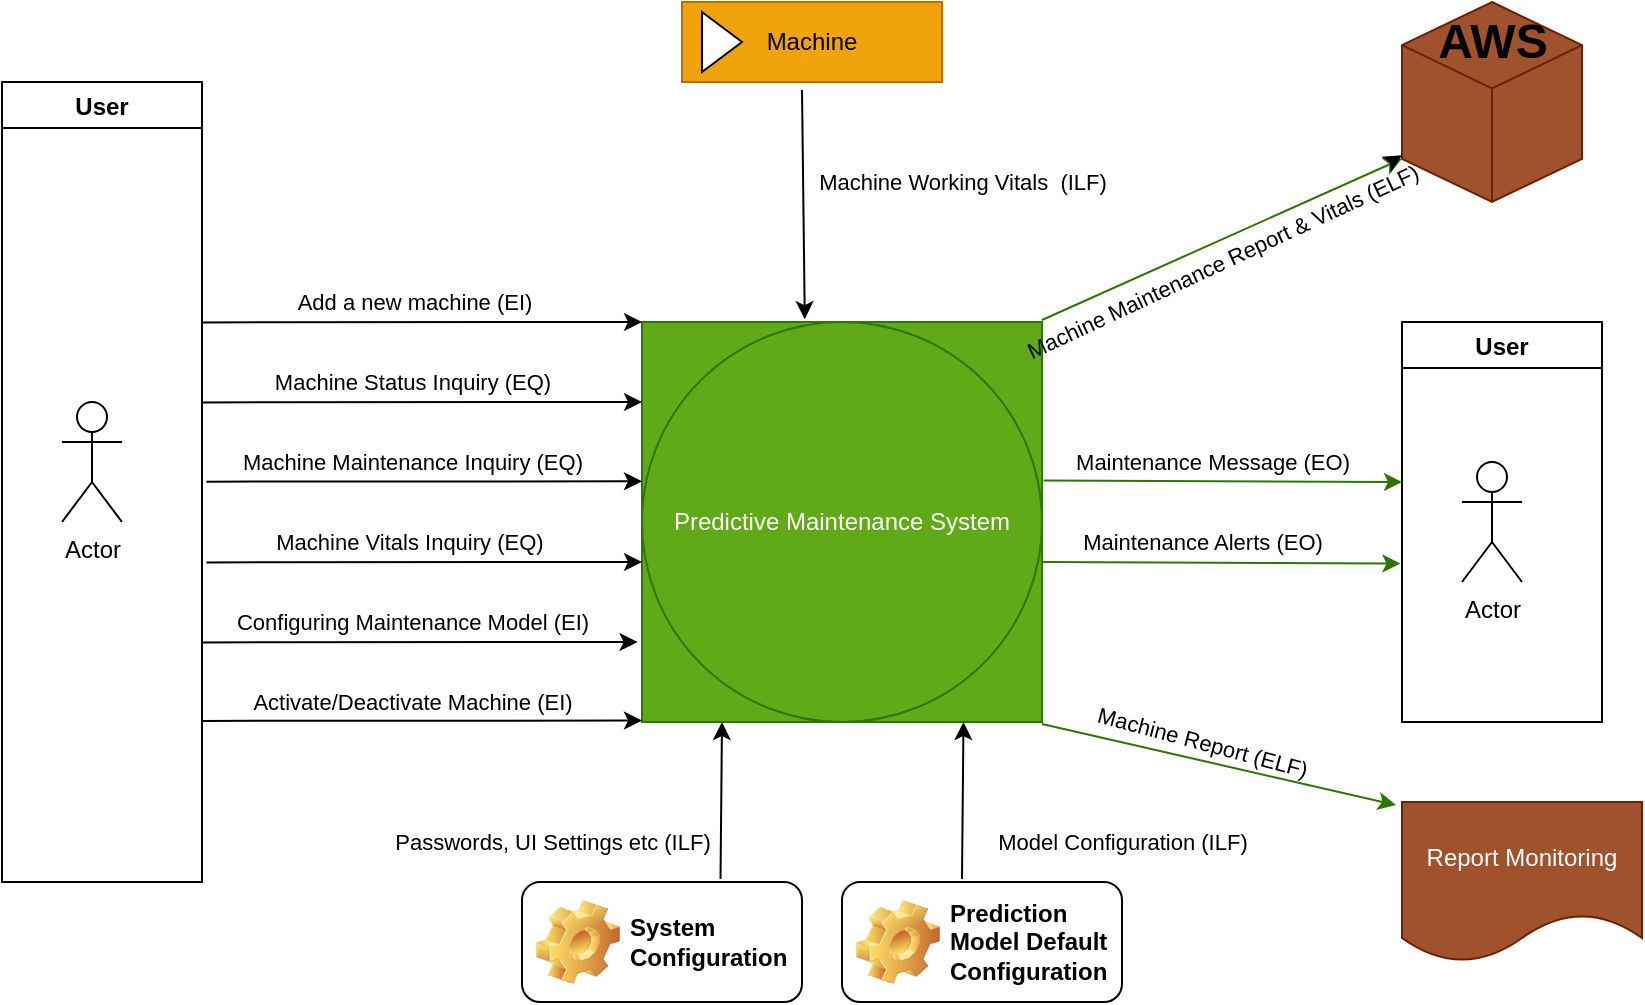 <mxfile>
    <diagram id="gaUe5QeEKyu5tRl4FH-M" name="Page-1">
        <mxGraphModel dx="843" dy="540" grid="1" gridSize="10" guides="1" tooltips="1" connect="1" arrows="1" fold="1" page="1" pageScale="1" pageWidth="827" pageHeight="1169" math="0" shadow="0">
            <root>
                <mxCell id="0"/>
                <mxCell id="1" parent="0"/>
                <object label="Predictive Maintenance System" id="2">
                    <mxCell style="shape=stencil(tZThDoIgEICfhr8NYT1Ao3oP0jOZBAwo6+1D0S1NXWu4Oba70+8+kRNR5ipuABFcIXpEhGQYhzXEzSTmzkDuY/LBreAXCbHivNU1NKLwPUOoCqzwbZWeED6Ee9qLslwrFSBCKzeqfNQDjAsVnsXPCOvbv0aRCfwbeLC9ZMwicv4du9tvA8428h1jB/vkvunAY+Nsqw+XDJz9j6UsZJYON2UXntdXq++qmJWx7Vytn/fpME6HdVZooS1lpbaw4lMKKeNMr+wgSCmMg8TeA32xffdiX/5dNv7IusQb);whiteSpace=wrap;html=1;fillColor=#60a917;strokeColor=#2D7600;fontColor=#ffffff;" parent="1" vertex="1">
                        <mxGeometry x="320" y="200" width="200" height="200" as="geometry"/>
                    </mxCell>
                </object>
                <mxCell id="3" value="User" style="swimlane;" parent="1" vertex="1">
                    <mxGeometry y="80" width="100" height="400" as="geometry">
                        <mxRectangle x="10" y="80" width="60" height="23" as="alternateBounds"/>
                    </mxGeometry>
                </mxCell>
                <mxCell id="7" value="Actor" style="shape=umlActor;verticalLabelPosition=bottom;verticalAlign=top;html=1;outlineConnect=0;" parent="3" vertex="1">
                    <mxGeometry x="30" y="160" width="30" height="60" as="geometry"/>
                </mxCell>
                <mxCell id="4" value="User" style="swimlane;" parent="1" vertex="1">
                    <mxGeometry x="700" y="200" width="100" height="200" as="geometry"/>
                </mxCell>
                <mxCell id="9" value="Actor" style="shape=umlActor;verticalLabelPosition=bottom;verticalAlign=top;html=1;outlineConnect=0;" parent="4" vertex="1">
                    <mxGeometry x="30" y="70" width="30" height="60" as="geometry"/>
                </mxCell>
                <mxCell id="5" value="System Configuration" style="label;whiteSpace=wrap;html=1;image=img/clipart/Gear_128x128.png" parent="1" vertex="1">
                    <mxGeometry x="260" y="480" width="140" height="60" as="geometry"/>
                </mxCell>
                <mxCell id="6" value="Prediction Model Default Configuration" style="label;whiteSpace=wrap;html=1;image=img/clipart/Gear_128x128.png" parent="1" vertex="1">
                    <mxGeometry x="420" y="480" width="140" height="60" as="geometry"/>
                </mxCell>
                <mxCell id="10" value="Machine" style="html=1;whiteSpace=wrap;container=1;recursiveResize=0;collapsible=0;fillColor=#f0a30a;fontColor=#000000;strokeColor=#BD7000;" parent="1" vertex="1">
                    <mxGeometry x="340" y="40" width="130" height="40" as="geometry"/>
                </mxCell>
                <mxCell id="11" value="" style="triangle;html=1;whiteSpace=wrap;" parent="10" vertex="1">
                    <mxGeometry x="10" y="5" width="20" height="30" as="geometry"/>
                </mxCell>
                <mxCell id="12" value="" style="html=1;whiteSpace=wrap;shape=isoCube2;backgroundOutline=1;isoAngle=15;fillColor=#a0522d;fontColor=#ffffff;strokeColor=#6D1F00;" parent="1" vertex="1">
                    <mxGeometry x="700" y="40" width="90" height="100" as="geometry"/>
                </mxCell>
                <mxCell id="13" value="AWS" style="text;strokeColor=none;fillColor=none;html=1;fontSize=24;fontStyle=1;verticalAlign=middle;align=center;imageWidth=20;imageHeight=20;fillOpacity=100;" parent="1" vertex="1">
                    <mxGeometry x="727.5" y="47.5" width="35" height="25" as="geometry"/>
                </mxCell>
                <mxCell id="14" value="Report Monitoring" style="shape=document;whiteSpace=wrap;html=1;boundedLbl=1;fillColor=#a0522d;fontColor=#ffffff;strokeColor=#6D1F00;" parent="1" vertex="1">
                    <mxGeometry x="700" y="440" width="120" height="80" as="geometry"/>
                </mxCell>
                <mxCell id="20" value="" style="endArrow=classic;html=1;entryX=-0.011;entryY=0.044;entryDx=0;entryDy=0;entryPerimeter=0;" parent="1" edge="1">
                    <mxGeometry width="50" height="50" relative="1" as="geometry">
                        <mxPoint x="102.2" y="279.83" as="sourcePoint"/>
                        <mxPoint x="320.0" y="279.63" as="targetPoint"/>
                    </mxGeometry>
                </mxCell>
                <mxCell id="21" value="" style="endArrow=classic;html=1;entryX=-0.011;entryY=0.044;entryDx=0;entryDy=0;entryPerimeter=0;" parent="1" edge="1">
                    <mxGeometry width="50" height="50" relative="1" as="geometry">
                        <mxPoint x="102.2" y="320.2" as="sourcePoint"/>
                        <mxPoint x="320" y="320" as="targetPoint"/>
                    </mxGeometry>
                </mxCell>
                <mxCell id="22" value="" style="endArrow=classic;html=1;entryX=-0.011;entryY=0.044;entryDx=0;entryDy=0;entryPerimeter=0;" parent="1" edge="1">
                    <mxGeometry width="50" height="50" relative="1" as="geometry">
                        <mxPoint x="100.0" y="360.2" as="sourcePoint"/>
                        <mxPoint x="317.8" y="360" as="targetPoint"/>
                    </mxGeometry>
                </mxCell>
                <mxCell id="23" value="" style="endArrow=classic;html=1;" parent="1" edge="1">
                    <mxGeometry width="50" height="50" relative="1" as="geometry">
                        <mxPoint x="100.0" y="200.2" as="sourcePoint"/>
                        <mxPoint x="320" y="200" as="targetPoint"/>
                    </mxGeometry>
                </mxCell>
                <mxCell id="24" value="" style="endArrow=classic;html=1;" parent="1" edge="1">
                    <mxGeometry width="50" height="50" relative="1" as="geometry">
                        <mxPoint x="100.0" y="240.2" as="sourcePoint"/>
                        <mxPoint x="320" y="240" as="targetPoint"/>
                    </mxGeometry>
                </mxCell>
                <mxCell id="25" value="" style="endArrow=classic;html=1;" parent="1" edge="1">
                    <mxGeometry width="50" height="50" relative="1" as="geometry">
                        <mxPoint x="100.0" y="399.46" as="sourcePoint"/>
                        <mxPoint x="320" y="399.26" as="targetPoint"/>
                    </mxGeometry>
                </mxCell>
                <mxCell id="26" value="&lt;font style=&quot;font-size: 11px&quot;&gt;Add a new machine (EI)&lt;/font&gt;" style="text;html=1;align=center;verticalAlign=middle;resizable=0;points=[];autosize=1;strokeColor=none;fillColor=none;" parent="1" vertex="1">
                    <mxGeometry x="141" y="180" width="130" height="20" as="geometry"/>
                </mxCell>
                <mxCell id="28" value="&lt;font style=&quot;font-size: 11px&quot;&gt;Machine Status Inquiry (EQ)&lt;/font&gt;" style="text;html=1;align=center;verticalAlign=middle;resizable=0;points=[];autosize=1;strokeColor=none;fillColor=none;" parent="1" vertex="1">
                    <mxGeometry x="130" y="220" width="150" height="20" as="geometry"/>
                </mxCell>
                <mxCell id="29" value="&lt;font style=&quot;font-size: 11px&quot;&gt;Machine Maintenance Inquiry (EQ)&lt;/font&gt;" style="text;html=1;align=center;verticalAlign=middle;resizable=0;points=[];autosize=1;strokeColor=none;fillColor=none;" parent="1" vertex="1">
                    <mxGeometry x="110" y="260" width="190" height="20" as="geometry"/>
                </mxCell>
                <mxCell id="30" value="&lt;font style=&quot;font-size: 11px&quot;&gt;Machine Vitals Inquiry (EQ)&amp;nbsp;&lt;/font&gt;" style="text;html=1;align=center;verticalAlign=middle;resizable=0;points=[];autosize=1;strokeColor=none;fillColor=none;" parent="1" vertex="1">
                    <mxGeometry x="130" y="300" width="150" height="20" as="geometry"/>
                </mxCell>
                <mxCell id="31" value="&lt;font style=&quot;font-size: 11px&quot;&gt;Configuring Maintenance Model (EI)&lt;/font&gt;" style="text;html=1;align=center;verticalAlign=middle;resizable=0;points=[];autosize=1;strokeColor=none;fillColor=none;" parent="1" vertex="1">
                    <mxGeometry x="110" y="340" width="190" height="20" as="geometry"/>
                </mxCell>
                <mxCell id="32" value="&lt;font style=&quot;font-size: 11px&quot;&gt;Activate/Deactivate Machine (EI)&lt;/font&gt;" style="text;html=1;align=center;verticalAlign=middle;resizable=0;points=[];autosize=1;strokeColor=none;fillColor=none;" parent="1" vertex="1">
                    <mxGeometry x="115" y="380" width="180" height="20" as="geometry"/>
                </mxCell>
                <mxCell id="33" value="" style="endArrow=classic;html=1;fontSize=11;entryX=0.2;entryY=1;entryDx=0;entryDy=0;entryPerimeter=0;exitX=0.709;exitY=-0.025;exitDx=0;exitDy=0;exitPerimeter=0;" parent="1" source="5" target="2" edge="1">
                    <mxGeometry width="50" height="50" relative="1" as="geometry">
                        <mxPoint x="320" y="450" as="sourcePoint"/>
                        <mxPoint x="370" y="400" as="targetPoint"/>
                    </mxGeometry>
                </mxCell>
                <mxCell id="35" value="" style="endArrow=classic;html=1;fontSize=11;entryX=0.2;entryY=1;entryDx=0;entryDy=0;entryPerimeter=0;exitX=0.709;exitY=-0.025;exitDx=0;exitDy=0;exitPerimeter=0;" parent="1" edge="1">
                    <mxGeometry width="50" height="50" relative="1" as="geometry">
                        <mxPoint x="480" y="478.5" as="sourcePoint"/>
                        <mxPoint x="480.74" y="400.0" as="targetPoint"/>
                    </mxGeometry>
                </mxCell>
                <mxCell id="36" value="Passwords, UI Settings etc (ILF)" style="text;html=1;align=center;verticalAlign=middle;resizable=0;points=[];autosize=1;strokeColor=none;fillColor=none;fontSize=11;" parent="1" vertex="1">
                    <mxGeometry x="190" y="450" width="170" height="20" as="geometry"/>
                </mxCell>
                <mxCell id="39" value="Model Configuration (ILF)" style="text;html=1;align=center;verticalAlign=middle;resizable=0;points=[];autosize=1;strokeColor=none;fillColor=none;fontSize=11;" parent="1" vertex="1">
                    <mxGeometry x="490" y="450" width="140" height="20" as="geometry"/>
                </mxCell>
                <mxCell id="40" value="" style="endArrow=classic;html=1;fontSize=11;entryX=0.407;entryY=-0.007;entryDx=0;entryDy=0;entryPerimeter=0;" edge="1" parent="1" target="2">
                    <mxGeometry width="50" height="50" relative="1" as="geometry">
                        <mxPoint x="400" y="84" as="sourcePoint"/>
                        <mxPoint x="440" y="240" as="targetPoint"/>
                    </mxGeometry>
                </mxCell>
                <mxCell id="41" value="Machine Working Vitals&amp;nbsp; (ILF)" style="text;html=1;align=center;verticalAlign=middle;resizable=0;points=[];autosize=1;strokeColor=none;fillColor=none;fontSize=11;" vertex="1" parent="1">
                    <mxGeometry x="400" y="120" width="160" height="20" as="geometry"/>
                </mxCell>
                <mxCell id="42" value="" style="endArrow=classic;html=1;exitX=1.004;exitY=0.396;exitDx=0;exitDy=0;exitPerimeter=0;fillColor=#60a917;strokeColor=#2D7600;" edge="1" parent="1" source="2">
                    <mxGeometry width="50" height="50" relative="1" as="geometry">
                        <mxPoint x="530" y="280" as="sourcePoint"/>
                        <mxPoint x="700" y="280" as="targetPoint"/>
                    </mxGeometry>
                </mxCell>
                <mxCell id="43" value="&lt;span style=&quot;font-size: 11px&quot;&gt;Maintenance Message (EO)&lt;/span&gt;" style="text;html=1;align=center;verticalAlign=middle;resizable=0;points=[];autosize=1;strokeColor=none;fillColor=none;" vertex="1" parent="1">
                    <mxGeometry x="530" y="260" width="150" height="20" as="geometry"/>
                </mxCell>
                <mxCell id="44" value="" style="endArrow=classic;html=1;exitX=1.004;exitY=0.396;exitDx=0;exitDy=0;exitPerimeter=0;fillColor=#60a917;strokeColor=#2D7600;" edge="1" parent="1">
                    <mxGeometry width="50" height="50" relative="1" as="geometry">
                        <mxPoint x="520" y="320.0" as="sourcePoint"/>
                        <mxPoint x="699.2" y="320.8" as="targetPoint"/>
                    </mxGeometry>
                </mxCell>
                <mxCell id="45" value="&lt;span style=&quot;font-size: 11px&quot;&gt;Maintenance Alerts (EO)&lt;/span&gt;" style="text;html=1;align=center;verticalAlign=middle;resizable=0;points=[];autosize=1;strokeColor=none;fillColor=none;" vertex="1" parent="1">
                    <mxGeometry x="530" y="300" width="140" height="20" as="geometry"/>
                </mxCell>
                <mxCell id="49" value="" style="endArrow=classic;html=1;fillColor=#60a917;strokeColor=#2D7600;entryX=0;entryY=0;entryDx=0;entryDy=78.393;entryPerimeter=0;" edge="1" parent="1" target="12">
                    <mxGeometry width="50" height="50" relative="1" as="geometry">
                        <mxPoint x="520" y="199" as="sourcePoint"/>
                        <mxPoint x="689.6" y="200" as="targetPoint"/>
                    </mxGeometry>
                </mxCell>
                <mxCell id="54" value="" style="edgeStyle=none;html=1;fontSize=11;" edge="1" parent="1" source="50" target="12">
                    <mxGeometry relative="1" as="geometry"/>
                </mxCell>
                <mxCell id="50" value="Machine Maintenance Report &amp;amp; Vitals (ELF)" style="text;html=1;align=center;verticalAlign=middle;resizable=0;points=[];autosize=1;strokeColor=none;fillColor=none;fontSize=11;rotation=-25;" vertex="1" parent="1">
                    <mxGeometry x="495" y="160" width="230" height="20" as="geometry"/>
                </mxCell>
                <mxCell id="51" value="" style="endArrow=classic;html=1;fillColor=#60a917;strokeColor=#2D7600;entryX=-0.025;entryY=0.019;entryDx=0;entryDy=0;entryPerimeter=0;" edge="1" parent="1" target="14">
                    <mxGeometry width="50" height="50" relative="1" as="geometry">
                        <mxPoint x="520" y="401" as="sourcePoint"/>
                        <mxPoint x="700" y="320.003" as="targetPoint"/>
                    </mxGeometry>
                </mxCell>
                <mxCell id="53" value="Machine Report (ELF)&lt;br&gt;" style="text;html=1;align=center;verticalAlign=middle;resizable=0;points=[];autosize=1;strokeColor=none;fillColor=none;fontSize=11;rotation=15;" vertex="1" parent="1">
                    <mxGeometry x="540" y="400" width="120" height="20" as="geometry"/>
                </mxCell>
            </root>
        </mxGraphModel>
    </diagram>
</mxfile>
